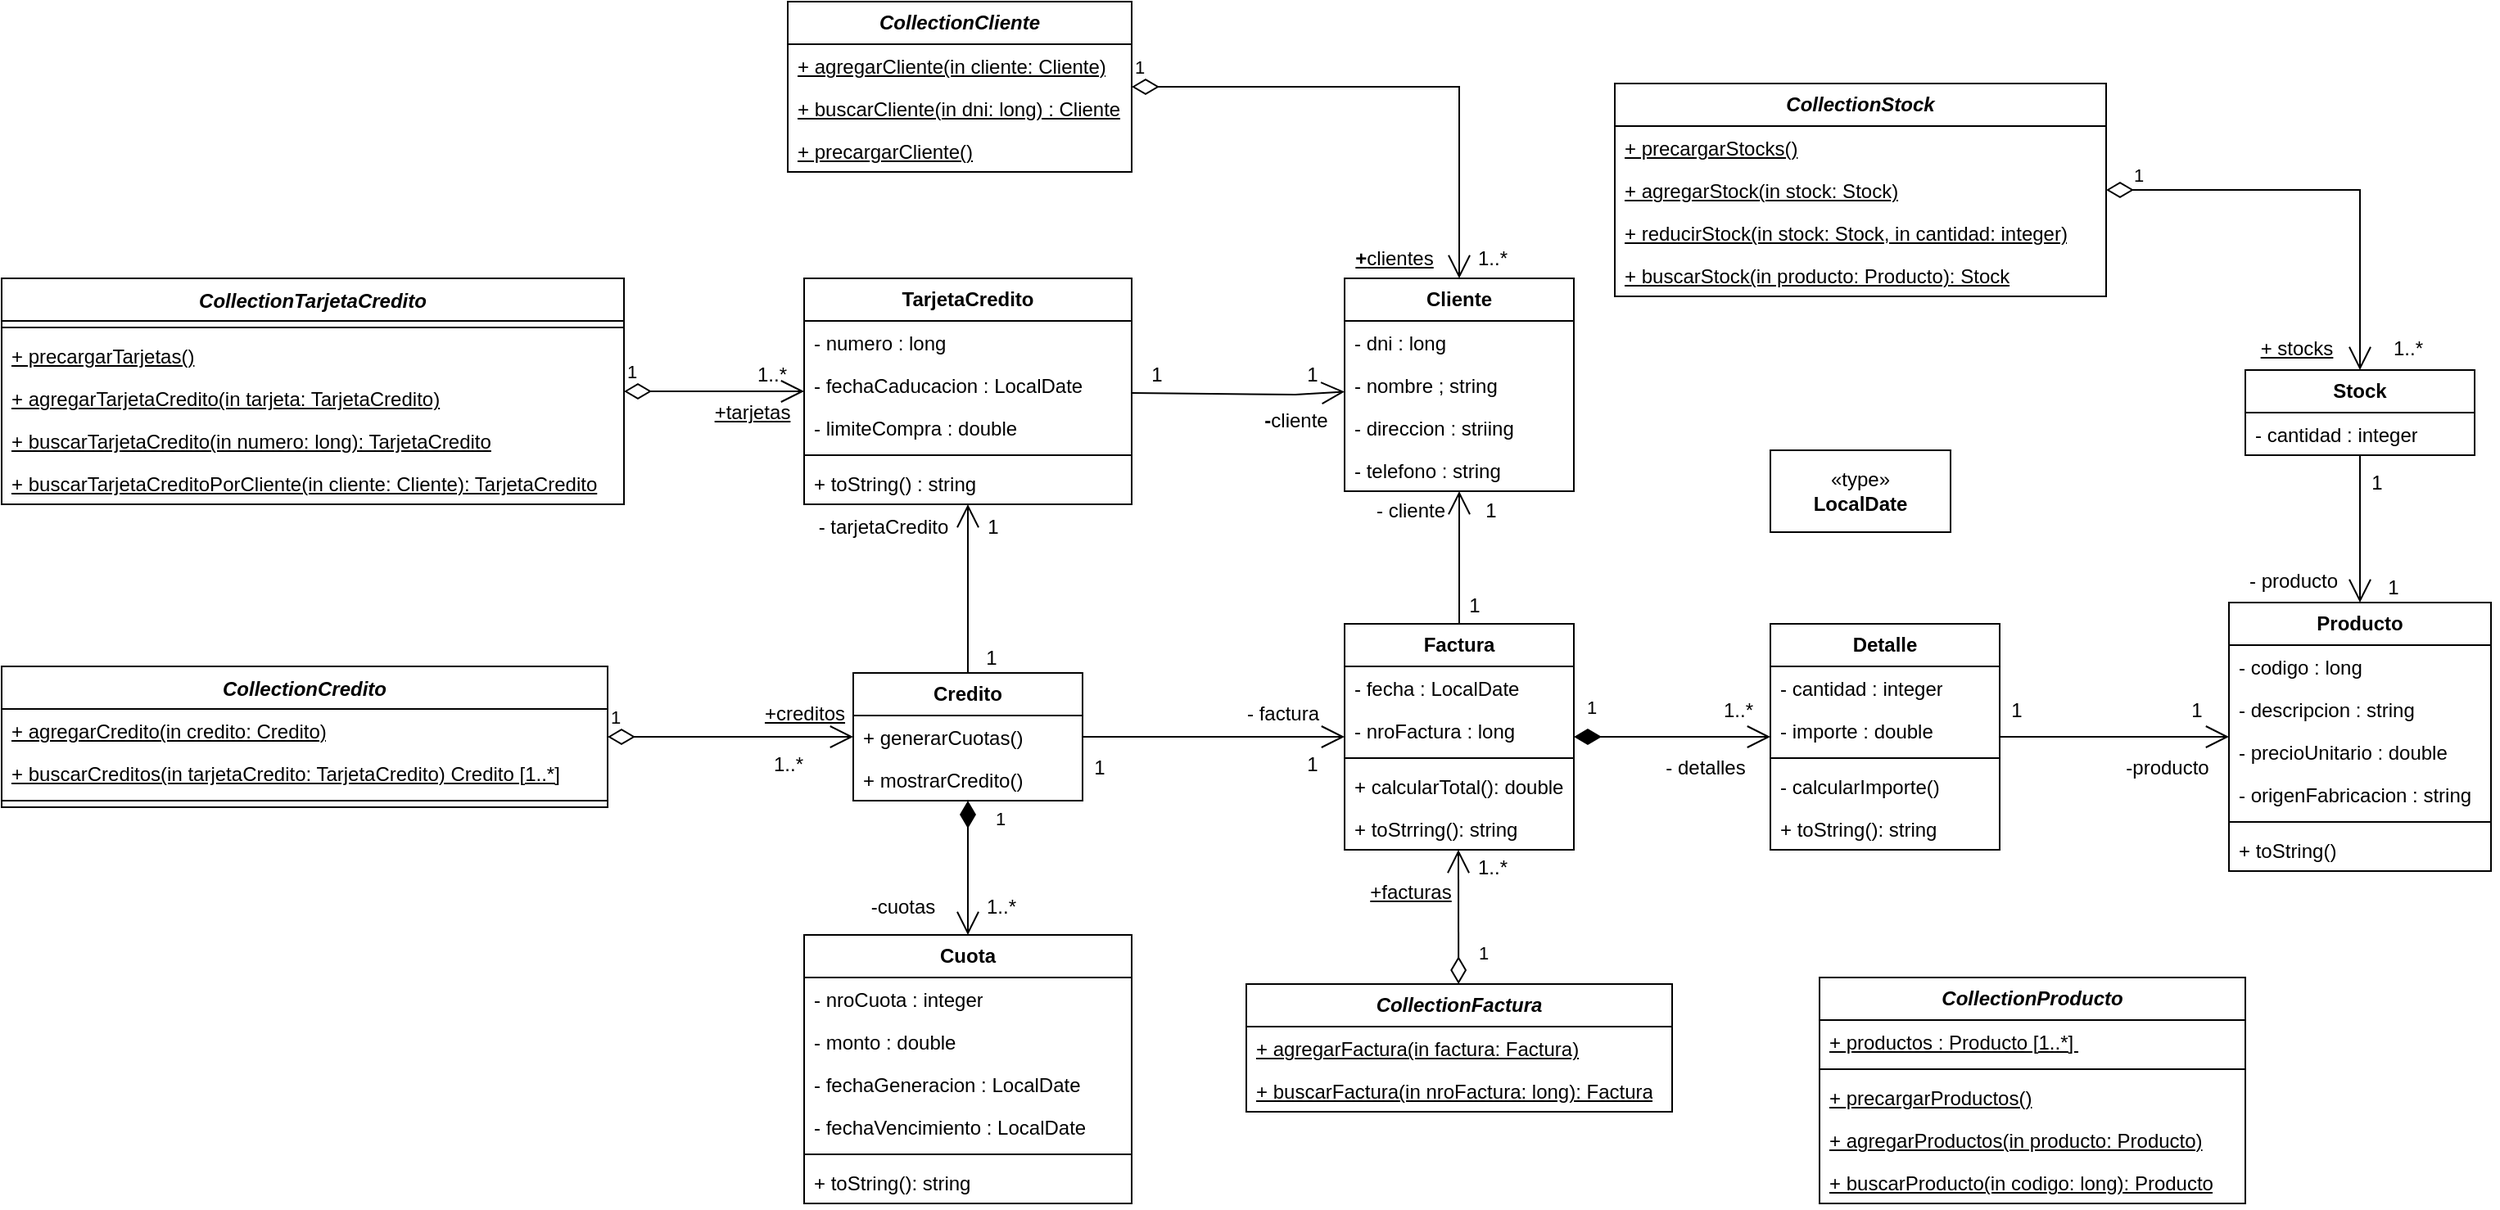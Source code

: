 <mxfile version="22.1.0" type="device">
  <diagram id="C5RBs43oDa-KdzZeNtuy" name="Page-1">
    <mxGraphModel dx="2501" dy="796" grid="1" gridSize="10" guides="1" tooltips="1" connect="1" arrows="1" fold="1" page="1" pageScale="1" pageWidth="827" pageHeight="1169" math="0" shadow="0">
      <root>
        <mxCell id="WIyWlLk6GJQsqaUBKTNV-0" />
        <mxCell id="WIyWlLk6GJQsqaUBKTNV-1" parent="WIyWlLk6GJQsqaUBKTNV-0" />
        <mxCell id="nxPMDvfdAAKp1upFM6g7-0" value="&lt;i&gt;CollectionTarjetaCredito&lt;/i&gt;" style="swimlane;fontStyle=1;align=center;verticalAlign=top;childLayout=stackLayout;horizontal=1;startSize=26;horizontalStack=0;resizeParent=1;resizeParentMax=0;resizeLast=0;collapsible=1;marginBottom=0;whiteSpace=wrap;html=1;" parent="WIyWlLk6GJQsqaUBKTNV-1" vertex="1">
          <mxGeometry x="-40" y="199" width="380" height="138" as="geometry" />
        </mxCell>
        <mxCell id="nxPMDvfdAAKp1upFM6g7-2" value="" style="line;strokeWidth=1;fillColor=none;align=left;verticalAlign=middle;spacingTop=-1;spacingLeft=3;spacingRight=3;rotatable=0;labelPosition=right;points=[];portConstraint=eastwest;strokeColor=inherit;" parent="nxPMDvfdAAKp1upFM6g7-0" vertex="1">
          <mxGeometry y="26" width="380" height="8" as="geometry" />
        </mxCell>
        <mxCell id="nxPMDvfdAAKp1upFM6g7-1" value="&lt;u&gt;+ precargarTarjetas()&lt;/u&gt;" style="text;strokeColor=none;fillColor=none;align=left;verticalAlign=top;spacingLeft=4;spacingRight=4;overflow=hidden;rotatable=0;points=[[0,0.5],[1,0.5]];portConstraint=eastwest;whiteSpace=wrap;html=1;" parent="nxPMDvfdAAKp1upFM6g7-0" vertex="1">
          <mxGeometry y="34" width="380" height="26" as="geometry" />
        </mxCell>
        <mxCell id="nxPMDvfdAAKp1upFM6g7-5" value="&lt;u&gt;+ agregarTarjetaCredito(in tarjeta: TarjetaCredito)&lt;/u&gt;" style="text;strokeColor=none;fillColor=none;align=left;verticalAlign=top;spacingLeft=4;spacingRight=4;overflow=hidden;rotatable=0;points=[[0,0.5],[1,0.5]];portConstraint=eastwest;whiteSpace=wrap;html=1;" parent="nxPMDvfdAAKp1upFM6g7-0" vertex="1">
          <mxGeometry y="60" width="380" height="26" as="geometry" />
        </mxCell>
        <mxCell id="nxPMDvfdAAKp1upFM6g7-4" value="&lt;u&gt;+ buscarTarjetaCredito(in numero: long): TarjetaCredito&lt;/u&gt;" style="text;strokeColor=none;fillColor=none;align=left;verticalAlign=top;spacingLeft=4;spacingRight=4;overflow=hidden;rotatable=0;points=[[0,0.5],[1,0.5]];portConstraint=eastwest;whiteSpace=wrap;html=1;" parent="nxPMDvfdAAKp1upFM6g7-0" vertex="1">
          <mxGeometry y="86" width="380" height="26" as="geometry" />
        </mxCell>
        <mxCell id="KxDJ_xJ_zSIMc_cnZOfw-0" value="&lt;u style=&quot;border-color: var(--border-color);&quot;&gt;+ buscarTarjetaCreditoPorCliente(in cliente: Cliente): TarjetaCredito&lt;/u&gt;" style="text;strokeColor=none;fillColor=none;align=left;verticalAlign=top;spacingLeft=4;spacingRight=4;overflow=hidden;rotatable=0;points=[[0,0.5],[1,0.5]];portConstraint=eastwest;whiteSpace=wrap;html=1;" vertex="1" parent="nxPMDvfdAAKp1upFM6g7-0">
          <mxGeometry y="112" width="380" height="26" as="geometry" />
        </mxCell>
        <mxCell id="nxPMDvfdAAKp1upFM6g7-6" value="&lt;b&gt;TarjetaCredito&lt;/b&gt;" style="swimlane;fontStyle=0;childLayout=stackLayout;horizontal=1;startSize=26;fillColor=none;horizontalStack=0;resizeParent=1;resizeParentMax=0;resizeLast=0;collapsible=1;marginBottom=0;whiteSpace=wrap;html=1;" parent="WIyWlLk6GJQsqaUBKTNV-1" vertex="1">
          <mxGeometry x="450" y="199" width="200" height="138" as="geometry" />
        </mxCell>
        <mxCell id="nxPMDvfdAAKp1upFM6g7-7" value="- numero : long" style="text;strokeColor=none;fillColor=none;align=left;verticalAlign=top;spacingLeft=4;spacingRight=4;overflow=hidden;rotatable=0;points=[[0,0.5],[1,0.5]];portConstraint=eastwest;whiteSpace=wrap;html=1;" parent="nxPMDvfdAAKp1upFM6g7-6" vertex="1">
          <mxGeometry y="26" width="200" height="26" as="geometry" />
        </mxCell>
        <mxCell id="nxPMDvfdAAKp1upFM6g7-8" value="- fechaCaducacion : LocalDate" style="text;strokeColor=none;fillColor=none;align=left;verticalAlign=top;spacingLeft=4;spacingRight=4;overflow=hidden;rotatable=0;points=[[0,0.5],[1,0.5]];portConstraint=eastwest;whiteSpace=wrap;html=1;" parent="nxPMDvfdAAKp1upFM6g7-6" vertex="1">
          <mxGeometry y="52" width="200" height="26" as="geometry" />
        </mxCell>
        <mxCell id="nxPMDvfdAAKp1upFM6g7-12" value="- limiteCompra : double" style="text;strokeColor=none;fillColor=none;align=left;verticalAlign=top;spacingLeft=4;spacingRight=4;overflow=hidden;rotatable=0;points=[[0,0.5],[1,0.5]];portConstraint=eastwest;whiteSpace=wrap;html=1;" parent="nxPMDvfdAAKp1upFM6g7-6" vertex="1">
          <mxGeometry y="78" width="200" height="26" as="geometry" />
        </mxCell>
        <mxCell id="nxPMDvfdAAKp1upFM6g7-13" value="" style="line;strokeWidth=1;fillColor=none;align=left;verticalAlign=middle;spacingTop=-1;spacingLeft=3;spacingRight=3;rotatable=0;labelPosition=right;points=[];portConstraint=eastwest;strokeColor=inherit;" parent="nxPMDvfdAAKp1upFM6g7-6" vertex="1">
          <mxGeometry y="104" width="200" height="8" as="geometry" />
        </mxCell>
        <mxCell id="nxPMDvfdAAKp1upFM6g7-9" value="+ toString() : string" style="text;strokeColor=none;fillColor=none;align=left;verticalAlign=top;spacingLeft=4;spacingRight=4;overflow=hidden;rotatable=0;points=[[0,0.5],[1,0.5]];portConstraint=eastwest;whiteSpace=wrap;html=1;" parent="nxPMDvfdAAKp1upFM6g7-6" vertex="1">
          <mxGeometry y="112" width="200" height="26" as="geometry" />
        </mxCell>
        <mxCell id="nxPMDvfdAAKp1upFM6g7-10" value="" style="text;strokeColor=none;fillColor=none;align=left;verticalAlign=middle;spacingTop=-1;spacingLeft=4;spacingRight=4;rotatable=0;labelPosition=right;points=[];portConstraint=eastwest;" parent="WIyWlLk6GJQsqaUBKTNV-1" vertex="1">
          <mxGeometry x="510" y="160" width="20" height="14" as="geometry" />
        </mxCell>
        <mxCell id="nxPMDvfdAAKp1upFM6g7-14" value="&lt;i&gt;&lt;b&gt;CollectionCliente&lt;/b&gt;&lt;/i&gt;" style="swimlane;fontStyle=0;childLayout=stackLayout;horizontal=1;startSize=26;fillColor=none;horizontalStack=0;resizeParent=1;resizeParentMax=0;resizeLast=0;collapsible=1;marginBottom=0;whiteSpace=wrap;html=1;" parent="WIyWlLk6GJQsqaUBKTNV-1" vertex="1">
          <mxGeometry x="440" y="30" width="210" height="104" as="geometry" />
        </mxCell>
        <mxCell id="nxPMDvfdAAKp1upFM6g7-15" value="&lt;u&gt;+ agregarCliente(in cliente: Cliente)&lt;/u&gt;" style="text;strokeColor=none;fillColor=none;align=left;verticalAlign=top;spacingLeft=4;spacingRight=4;overflow=hidden;rotatable=0;points=[[0,0.5],[1,0.5]];portConstraint=eastwest;whiteSpace=wrap;html=1;" parent="nxPMDvfdAAKp1upFM6g7-14" vertex="1">
          <mxGeometry y="26" width="210" height="26" as="geometry" />
        </mxCell>
        <mxCell id="nxPMDvfdAAKp1upFM6g7-16" value="&lt;u&gt;+ buscarCliente(in dni: long) : Cliente&lt;/u&gt;" style="text;strokeColor=none;fillColor=none;align=left;verticalAlign=top;spacingLeft=4;spacingRight=4;overflow=hidden;rotatable=0;points=[[0,0.5],[1,0.5]];portConstraint=eastwest;whiteSpace=wrap;html=1;" parent="nxPMDvfdAAKp1upFM6g7-14" vertex="1">
          <mxGeometry y="52" width="210" height="26" as="geometry" />
        </mxCell>
        <mxCell id="nxPMDvfdAAKp1upFM6g7-17" value="&lt;u&gt;+ precargarCliente()&lt;/u&gt;" style="text;strokeColor=none;fillColor=none;align=left;verticalAlign=top;spacingLeft=4;spacingRight=4;overflow=hidden;rotatable=0;points=[[0,0.5],[1,0.5]];portConstraint=eastwest;whiteSpace=wrap;html=1;" parent="nxPMDvfdAAKp1upFM6g7-14" vertex="1">
          <mxGeometry y="78" width="210" height="26" as="geometry" />
        </mxCell>
        <mxCell id="nxPMDvfdAAKp1upFM6g7-18" value="&lt;b&gt;Cliente&lt;/b&gt;" style="swimlane;fontStyle=0;childLayout=stackLayout;horizontal=1;startSize=26;fillColor=none;horizontalStack=0;resizeParent=1;resizeParentMax=0;resizeLast=0;collapsible=1;marginBottom=0;whiteSpace=wrap;html=1;" parent="WIyWlLk6GJQsqaUBKTNV-1" vertex="1">
          <mxGeometry x="780" y="199" width="140" height="130" as="geometry" />
        </mxCell>
        <mxCell id="nxPMDvfdAAKp1upFM6g7-19" value="- dni : long" style="text;strokeColor=none;fillColor=none;align=left;verticalAlign=top;spacingLeft=4;spacingRight=4;overflow=hidden;rotatable=0;points=[[0,0.5],[1,0.5]];portConstraint=eastwest;whiteSpace=wrap;html=1;" parent="nxPMDvfdAAKp1upFM6g7-18" vertex="1">
          <mxGeometry y="26" width="140" height="26" as="geometry" />
        </mxCell>
        <mxCell id="nxPMDvfdAAKp1upFM6g7-20" value="- nombre ; string" style="text;strokeColor=none;fillColor=none;align=left;verticalAlign=top;spacingLeft=4;spacingRight=4;overflow=hidden;rotatable=0;points=[[0,0.5],[1,0.5]];portConstraint=eastwest;whiteSpace=wrap;html=1;" parent="nxPMDvfdAAKp1upFM6g7-18" vertex="1">
          <mxGeometry y="52" width="140" height="26" as="geometry" />
        </mxCell>
        <mxCell id="nxPMDvfdAAKp1upFM6g7-21" value="- direccion : striing" style="text;strokeColor=none;fillColor=none;align=left;verticalAlign=top;spacingLeft=4;spacingRight=4;overflow=hidden;rotatable=0;points=[[0,0.5],[1,0.5]];portConstraint=eastwest;whiteSpace=wrap;html=1;" parent="nxPMDvfdAAKp1upFM6g7-18" vertex="1">
          <mxGeometry y="78" width="140" height="26" as="geometry" />
        </mxCell>
        <mxCell id="nxPMDvfdAAKp1upFM6g7-22" value="- telefono : string" style="text;strokeColor=none;fillColor=none;align=left;verticalAlign=top;spacingLeft=4;spacingRight=4;overflow=hidden;rotatable=0;points=[[0,0.5],[1,0.5]];portConstraint=eastwest;whiteSpace=wrap;html=1;" parent="nxPMDvfdAAKp1upFM6g7-18" vertex="1">
          <mxGeometry y="104" width="140" height="26" as="geometry" />
        </mxCell>
        <mxCell id="nxPMDvfdAAKp1upFM6g7-23" value="&lt;b&gt;Factura&lt;/b&gt;" style="swimlane;fontStyle=0;childLayout=stackLayout;horizontal=1;startSize=26;fillColor=none;horizontalStack=0;resizeParent=1;resizeParentMax=0;resizeLast=0;collapsible=1;marginBottom=0;whiteSpace=wrap;html=1;" parent="WIyWlLk6GJQsqaUBKTNV-1" vertex="1">
          <mxGeometry x="780" y="410" width="140" height="138" as="geometry" />
        </mxCell>
        <mxCell id="nxPMDvfdAAKp1upFM6g7-24" value="- fecha : LocalDate" style="text;strokeColor=none;fillColor=none;align=left;verticalAlign=top;spacingLeft=4;spacingRight=4;overflow=hidden;rotatable=0;points=[[0,0.5],[1,0.5]];portConstraint=eastwest;whiteSpace=wrap;html=1;" parent="nxPMDvfdAAKp1upFM6g7-23" vertex="1">
          <mxGeometry y="26" width="140" height="26" as="geometry" />
        </mxCell>
        <mxCell id="nxPMDvfdAAKp1upFM6g7-25" value="- nroFactura : long" style="text;strokeColor=none;fillColor=none;align=left;verticalAlign=top;spacingLeft=4;spacingRight=4;overflow=hidden;rotatable=0;points=[[0,0.5],[1,0.5]];portConstraint=eastwest;whiteSpace=wrap;html=1;" parent="nxPMDvfdAAKp1upFM6g7-23" vertex="1">
          <mxGeometry y="52" width="140" height="26" as="geometry" />
        </mxCell>
        <mxCell id="nxPMDvfdAAKp1upFM6g7-28" value="" style="line;strokeWidth=1;fillColor=none;align=left;verticalAlign=middle;spacingTop=-1;spacingLeft=3;spacingRight=3;rotatable=0;labelPosition=right;points=[];portConstraint=eastwest;strokeColor=inherit;" parent="nxPMDvfdAAKp1upFM6g7-23" vertex="1">
          <mxGeometry y="78" width="140" height="8" as="geometry" />
        </mxCell>
        <mxCell id="nxPMDvfdAAKp1upFM6g7-27" value="+ calcularTotal(): double" style="text;strokeColor=none;fillColor=none;align=left;verticalAlign=top;spacingLeft=4;spacingRight=4;overflow=hidden;rotatable=0;points=[[0,0.5],[1,0.5]];portConstraint=eastwest;whiteSpace=wrap;html=1;" parent="nxPMDvfdAAKp1upFM6g7-23" vertex="1">
          <mxGeometry y="86" width="140" height="26" as="geometry" />
        </mxCell>
        <mxCell id="nxPMDvfdAAKp1upFM6g7-26" value="+ toStrring(): string" style="text;strokeColor=none;fillColor=none;align=left;verticalAlign=top;spacingLeft=4;spacingRight=4;overflow=hidden;rotatable=0;points=[[0,0.5],[1,0.5]];portConstraint=eastwest;whiteSpace=wrap;html=1;" parent="nxPMDvfdAAKp1upFM6g7-23" vertex="1">
          <mxGeometry y="112" width="140" height="26" as="geometry" />
        </mxCell>
        <mxCell id="nxPMDvfdAAKp1upFM6g7-29" value="1" style="endArrow=open;html=1;endSize=12;startArrow=diamondThin;startSize=14;startFill=0;edgeStyle=orthogonalEdgeStyle;align=left;verticalAlign=bottom;rounded=0;" parent="WIyWlLk6GJQsqaUBKTNV-1" source="nxPMDvfdAAKp1upFM6g7-0" target="nxPMDvfdAAKp1upFM6g7-6" edge="1">
          <mxGeometry x="-1" y="3" relative="1" as="geometry">
            <mxPoint x="200" y="350" as="sourcePoint" />
            <mxPoint x="440" y="230" as="targetPoint" />
          </mxGeometry>
        </mxCell>
        <mxCell id="nxPMDvfdAAKp1upFM6g7-30" value="" style="endArrow=open;endFill=1;endSize=12;html=1;rounded=0;" parent="WIyWlLk6GJQsqaUBKTNV-1" source="nxPMDvfdAAKp1upFM6g7-6" edge="1" target="nxPMDvfdAAKp1upFM6g7-18">
          <mxGeometry width="160" relative="1" as="geometry">
            <mxPoint x="720" y="310" as="sourcePoint" />
            <mxPoint x="780" y="230" as="targetPoint" />
            <Array as="points">
              <mxPoint x="750" y="270" />
            </Array>
          </mxGeometry>
        </mxCell>
        <mxCell id="nxPMDvfdAAKp1upFM6g7-31" value="" style="endArrow=open;endFill=1;endSize=12;html=1;rounded=0;" parent="WIyWlLk6GJQsqaUBKTNV-1" source="nxPMDvfdAAKp1upFM6g7-23" target="nxPMDvfdAAKp1upFM6g7-18" edge="1">
          <mxGeometry width="160" relative="1" as="geometry">
            <mxPoint x="770" y="380" as="sourcePoint" />
            <mxPoint x="970" y="350" as="targetPoint" />
          </mxGeometry>
        </mxCell>
        <mxCell id="nxPMDvfdAAKp1upFM6g7-32" value="&lt;b&gt;&lt;i&gt;CollectionFactura&lt;/i&gt;&lt;/b&gt;" style="swimlane;fontStyle=0;childLayout=stackLayout;horizontal=1;startSize=26;fillColor=none;horizontalStack=0;resizeParent=1;resizeParentMax=0;resizeLast=0;collapsible=1;marginBottom=0;whiteSpace=wrap;html=1;" parent="WIyWlLk6GJQsqaUBKTNV-1" vertex="1">
          <mxGeometry x="720" y="630" width="260" height="78" as="geometry" />
        </mxCell>
        <mxCell id="nxPMDvfdAAKp1upFM6g7-33" value="&lt;u&gt;+ agregarFactura(in factura: Factura)&lt;/u&gt;" style="text;strokeColor=none;fillColor=none;align=left;verticalAlign=top;spacingLeft=4;spacingRight=4;overflow=hidden;rotatable=0;points=[[0,0.5],[1,0.5]];portConstraint=eastwest;whiteSpace=wrap;html=1;" parent="nxPMDvfdAAKp1upFM6g7-32" vertex="1">
          <mxGeometry y="26" width="260" height="26" as="geometry" />
        </mxCell>
        <mxCell id="nxPMDvfdAAKp1upFM6g7-34" value="&lt;u&gt;+ buscarFactura(in nroFactura: long): Factura&lt;/u&gt;" style="text;strokeColor=none;fillColor=none;align=left;verticalAlign=top;spacingLeft=4;spacingRight=4;overflow=hidden;rotatable=0;points=[[0,0.5],[1,0.5]];portConstraint=eastwest;whiteSpace=wrap;html=1;" parent="nxPMDvfdAAKp1upFM6g7-32" vertex="1">
          <mxGeometry y="52" width="260" height="26" as="geometry" />
        </mxCell>
        <mxCell id="nxPMDvfdAAKp1upFM6g7-36" value="1" style="endArrow=open;html=1;endSize=12;startArrow=diamondThin;startSize=14;startFill=0;edgeStyle=elbowEdgeStyle;align=left;verticalAlign=bottom;rounded=0;" parent="WIyWlLk6GJQsqaUBKTNV-1" edge="1">
          <mxGeometry x="-0.754" y="-10" relative="1" as="geometry">
            <mxPoint x="849.58" y="630" as="sourcePoint" />
            <mxPoint x="849.58" y="548" as="targetPoint" />
            <mxPoint as="offset" />
          </mxGeometry>
        </mxCell>
        <mxCell id="nxPMDvfdAAKp1upFM6g7-37" value="&lt;b&gt;Detalle&lt;/b&gt;" style="swimlane;fontStyle=0;childLayout=stackLayout;horizontal=1;startSize=26;fillColor=none;horizontalStack=0;resizeParent=1;resizeParentMax=0;resizeLast=0;collapsible=1;marginBottom=0;whiteSpace=wrap;html=1;" parent="WIyWlLk6GJQsqaUBKTNV-1" vertex="1">
          <mxGeometry x="1040" y="410" width="140" height="138" as="geometry" />
        </mxCell>
        <mxCell id="nxPMDvfdAAKp1upFM6g7-38" value="- cantidad : integer" style="text;strokeColor=none;fillColor=none;align=left;verticalAlign=top;spacingLeft=4;spacingRight=4;overflow=hidden;rotatable=0;points=[[0,0.5],[1,0.5]];portConstraint=eastwest;whiteSpace=wrap;html=1;" parent="nxPMDvfdAAKp1upFM6g7-37" vertex="1">
          <mxGeometry y="26" width="140" height="26" as="geometry" />
        </mxCell>
        <mxCell id="nxPMDvfdAAKp1upFM6g7-39" value="- importe : double" style="text;strokeColor=none;fillColor=none;align=left;verticalAlign=top;spacingLeft=4;spacingRight=4;overflow=hidden;rotatable=0;points=[[0,0.5],[1,0.5]];portConstraint=eastwest;whiteSpace=wrap;html=1;" parent="nxPMDvfdAAKp1upFM6g7-37" vertex="1">
          <mxGeometry y="52" width="140" height="26" as="geometry" />
        </mxCell>
        <mxCell id="nxPMDvfdAAKp1upFM6g7-42" value="" style="line;strokeWidth=1;fillColor=none;align=left;verticalAlign=middle;spacingTop=-1;spacingLeft=3;spacingRight=3;rotatable=0;labelPosition=right;points=[];portConstraint=eastwest;strokeColor=inherit;" parent="nxPMDvfdAAKp1upFM6g7-37" vertex="1">
          <mxGeometry y="78" width="140" height="8" as="geometry" />
        </mxCell>
        <mxCell id="nxPMDvfdAAKp1upFM6g7-41" value="- calcularImporte()" style="text;strokeColor=none;fillColor=none;align=left;verticalAlign=top;spacingLeft=4;spacingRight=4;overflow=hidden;rotatable=0;points=[[0,0.5],[1,0.5]];portConstraint=eastwest;whiteSpace=wrap;html=1;" parent="nxPMDvfdAAKp1upFM6g7-37" vertex="1">
          <mxGeometry y="86" width="140" height="26" as="geometry" />
        </mxCell>
        <mxCell id="nxPMDvfdAAKp1upFM6g7-40" value="+ toString(): string" style="text;strokeColor=none;fillColor=none;align=left;verticalAlign=top;spacingLeft=4;spacingRight=4;overflow=hidden;rotatable=0;points=[[0,0.5],[1,0.5]];portConstraint=eastwest;whiteSpace=wrap;html=1;" parent="nxPMDvfdAAKp1upFM6g7-37" vertex="1">
          <mxGeometry y="112" width="140" height="26" as="geometry" />
        </mxCell>
        <mxCell id="nxPMDvfdAAKp1upFM6g7-43" value="1" style="endArrow=open;html=1;endSize=12;startArrow=diamondThin;startSize=14;startFill=1;edgeStyle=orthogonalEdgeStyle;align=left;verticalAlign=bottom;rounded=0;" parent="WIyWlLk6GJQsqaUBKTNV-1" source="nxPMDvfdAAKp1upFM6g7-23" target="nxPMDvfdAAKp1upFM6g7-37" edge="1">
          <mxGeometry x="-0.909" y="9" relative="1" as="geometry">
            <mxPoint x="1020" y="680" as="sourcePoint" />
            <mxPoint x="1180" y="680" as="targetPoint" />
            <mxPoint as="offset" />
          </mxGeometry>
        </mxCell>
        <mxCell id="nxPMDvfdAAKp1upFM6g7-44" value="&lt;b&gt;Producto&lt;/b&gt;" style="swimlane;fontStyle=0;childLayout=stackLayout;horizontal=1;startSize=26;fillColor=none;horizontalStack=0;resizeParent=1;resizeParentMax=0;resizeLast=0;collapsible=1;marginBottom=0;whiteSpace=wrap;html=1;" parent="WIyWlLk6GJQsqaUBKTNV-1" vertex="1">
          <mxGeometry x="1320" y="397" width="160" height="164" as="geometry" />
        </mxCell>
        <mxCell id="nxPMDvfdAAKp1upFM6g7-45" value="- codigo : long" style="text;strokeColor=none;fillColor=none;align=left;verticalAlign=top;spacingLeft=4;spacingRight=4;overflow=hidden;rotatable=0;points=[[0,0.5],[1,0.5]];portConstraint=eastwest;whiteSpace=wrap;html=1;" parent="nxPMDvfdAAKp1upFM6g7-44" vertex="1">
          <mxGeometry y="26" width="160" height="26" as="geometry" />
        </mxCell>
        <mxCell id="nxPMDvfdAAKp1upFM6g7-46" value="- descripcion : string" style="text;strokeColor=none;fillColor=none;align=left;verticalAlign=top;spacingLeft=4;spacingRight=4;overflow=hidden;rotatable=0;points=[[0,0.5],[1,0.5]];portConstraint=eastwest;whiteSpace=wrap;html=1;" parent="nxPMDvfdAAKp1upFM6g7-44" vertex="1">
          <mxGeometry y="52" width="160" height="26" as="geometry" />
        </mxCell>
        <mxCell id="nxPMDvfdAAKp1upFM6g7-47" value="- precioUnitario : double" style="text;strokeColor=none;fillColor=none;align=left;verticalAlign=top;spacingLeft=4;spacingRight=4;overflow=hidden;rotatable=0;points=[[0,0.5],[1,0.5]];portConstraint=eastwest;whiteSpace=wrap;html=1;" parent="nxPMDvfdAAKp1upFM6g7-44" vertex="1">
          <mxGeometry y="78" width="160" height="26" as="geometry" />
        </mxCell>
        <mxCell id="nxPMDvfdAAKp1upFM6g7-49" value="- origenFabricacion : string" style="text;strokeColor=none;fillColor=none;align=left;verticalAlign=top;spacingLeft=4;spacingRight=4;overflow=hidden;rotatable=0;points=[[0,0.5],[1,0.5]];portConstraint=eastwest;whiteSpace=wrap;html=1;" parent="nxPMDvfdAAKp1upFM6g7-44" vertex="1">
          <mxGeometry y="104" width="160" height="26" as="geometry" />
        </mxCell>
        <mxCell id="nxPMDvfdAAKp1upFM6g7-51" value="" style="line;strokeWidth=1;fillColor=none;align=left;verticalAlign=middle;spacingTop=-1;spacingLeft=3;spacingRight=3;rotatable=0;labelPosition=right;points=[];portConstraint=eastwest;strokeColor=inherit;" parent="nxPMDvfdAAKp1upFM6g7-44" vertex="1">
          <mxGeometry y="130" width="160" height="8" as="geometry" />
        </mxCell>
        <mxCell id="nxPMDvfdAAKp1upFM6g7-50" value="+ toString()" style="text;strokeColor=none;fillColor=none;align=left;verticalAlign=top;spacingLeft=4;spacingRight=4;overflow=hidden;rotatable=0;points=[[0,0.5],[1,0.5]];portConstraint=eastwest;whiteSpace=wrap;html=1;" parent="nxPMDvfdAAKp1upFM6g7-44" vertex="1">
          <mxGeometry y="138" width="160" height="26" as="geometry" />
        </mxCell>
        <mxCell id="nxPMDvfdAAKp1upFM6g7-52" value="" style="endArrow=open;endFill=1;endSize=12;html=1;rounded=0;" parent="WIyWlLk6GJQsqaUBKTNV-1" source="nxPMDvfdAAKp1upFM6g7-37" target="nxPMDvfdAAKp1upFM6g7-44" edge="1">
          <mxGeometry width="160" relative="1" as="geometry">
            <mxPoint x="1310" y="680" as="sourcePoint" />
            <mxPoint x="1470" y="680" as="targetPoint" />
          </mxGeometry>
        </mxCell>
        <mxCell id="nxPMDvfdAAKp1upFM6g7-53" value="&lt;b&gt;Stock&lt;/b&gt;" style="swimlane;fontStyle=0;childLayout=stackLayout;horizontal=1;startSize=26;fillColor=none;horizontalStack=0;resizeParent=1;resizeParentMax=0;resizeLast=0;collapsible=1;marginBottom=0;whiteSpace=wrap;html=1;" parent="WIyWlLk6GJQsqaUBKTNV-1" vertex="1">
          <mxGeometry x="1330" y="255" width="140" height="52" as="geometry" />
        </mxCell>
        <mxCell id="nxPMDvfdAAKp1upFM6g7-54" value="- cantidad : integer" style="text;strokeColor=none;fillColor=none;align=left;verticalAlign=top;spacingLeft=4;spacingRight=4;overflow=hidden;rotatable=0;points=[[0,0.5],[1,0.5]];portConstraint=eastwest;whiteSpace=wrap;html=1;" parent="nxPMDvfdAAKp1upFM6g7-53" vertex="1">
          <mxGeometry y="26" width="140" height="26" as="geometry" />
        </mxCell>
        <mxCell id="nxPMDvfdAAKp1upFM6g7-57" value="" style="endArrow=open;endFill=1;endSize=12;html=1;rounded=0;" parent="WIyWlLk6GJQsqaUBKTNV-1" source="nxPMDvfdAAKp1upFM6g7-53" edge="1">
          <mxGeometry width="160" relative="1" as="geometry">
            <mxPoint x="1310" y="260" as="sourcePoint" />
            <mxPoint x="1470" y="260" as="targetPoint" />
          </mxGeometry>
        </mxCell>
        <mxCell id="nxPMDvfdAAKp1upFM6g7-59" value="" style="endArrow=open;endFill=1;endSize=12;html=1;rounded=0;" parent="WIyWlLk6GJQsqaUBKTNV-1" source="nxPMDvfdAAKp1upFM6g7-53" target="nxPMDvfdAAKp1upFM6g7-44" edge="1">
          <mxGeometry width="160" relative="1" as="geometry">
            <mxPoint x="1310" y="260" as="sourcePoint" />
            <mxPoint x="1470" y="260" as="targetPoint" />
            <Array as="points" />
          </mxGeometry>
        </mxCell>
        <mxCell id="nxPMDvfdAAKp1upFM6g7-60" value="&lt;i&gt;&lt;b&gt;CollectionStock&lt;/b&gt;&lt;/i&gt;" style="swimlane;fontStyle=0;childLayout=stackLayout;horizontal=1;startSize=26;fillColor=none;horizontalStack=0;resizeParent=1;resizeParentMax=0;resizeLast=0;collapsible=1;marginBottom=0;whiteSpace=wrap;html=1;" parent="WIyWlLk6GJQsqaUBKTNV-1" vertex="1">
          <mxGeometry x="945" y="80" width="300" height="130" as="geometry" />
        </mxCell>
        <mxCell id="nxPMDvfdAAKp1upFM6g7-61" value="&lt;u&gt;+ precargarStocks()&lt;/u&gt;" style="text;strokeColor=none;fillColor=none;align=left;verticalAlign=top;spacingLeft=4;spacingRight=4;overflow=hidden;rotatable=0;points=[[0,0.5],[1,0.5]];portConstraint=eastwest;whiteSpace=wrap;html=1;" parent="nxPMDvfdAAKp1upFM6g7-60" vertex="1">
          <mxGeometry y="26" width="300" height="26" as="geometry" />
        </mxCell>
        <mxCell id="nxPMDvfdAAKp1upFM6g7-62" value="&lt;u&gt;+ agregarStock(in stock: Stock)&lt;/u&gt;" style="text;strokeColor=none;fillColor=none;align=left;verticalAlign=top;spacingLeft=4;spacingRight=4;overflow=hidden;rotatable=0;points=[[0,0.5],[1,0.5]];portConstraint=eastwest;whiteSpace=wrap;html=1;" parent="nxPMDvfdAAKp1upFM6g7-60" vertex="1">
          <mxGeometry y="52" width="300" height="26" as="geometry" />
        </mxCell>
        <mxCell id="nxPMDvfdAAKp1upFM6g7-63" value="&lt;u&gt;+ reducirStock(in stock: Stock, in cantidad: integer)&lt;/u&gt;" style="text;strokeColor=none;fillColor=none;align=left;verticalAlign=top;spacingLeft=4;spacingRight=4;overflow=hidden;rotatable=0;points=[[0,0.5],[1,0.5]];portConstraint=eastwest;whiteSpace=wrap;html=1;" parent="nxPMDvfdAAKp1upFM6g7-60" vertex="1">
          <mxGeometry y="78" width="300" height="26" as="geometry" />
        </mxCell>
        <mxCell id="nxPMDvfdAAKp1upFM6g7-64" value="&lt;u&gt;+ buscarStock(in producto: Producto): Stock&lt;/u&gt;" style="text;strokeColor=none;fillColor=none;align=left;verticalAlign=top;spacingLeft=4;spacingRight=4;overflow=hidden;rotatable=0;points=[[0,0.5],[1,0.5]];portConstraint=eastwest;whiteSpace=wrap;html=1;" parent="nxPMDvfdAAKp1upFM6g7-60" vertex="1">
          <mxGeometry y="104" width="300" height="26" as="geometry" />
        </mxCell>
        <mxCell id="nxPMDvfdAAKp1upFM6g7-65" value="1" style="endArrow=open;html=1;endSize=12;startArrow=diamondThin;startSize=14;startFill=0;edgeStyle=orthogonalEdgeStyle;align=left;verticalAlign=bottom;rounded=0;" parent="WIyWlLk6GJQsqaUBKTNV-1" source="nxPMDvfdAAKp1upFM6g7-60" target="nxPMDvfdAAKp1upFM6g7-53" edge="1">
          <mxGeometry x="-0.887" relative="1" as="geometry">
            <mxPoint x="1310" y="180" as="sourcePoint" />
            <mxPoint x="1470" y="180" as="targetPoint" />
            <mxPoint as="offset" />
          </mxGeometry>
        </mxCell>
        <mxCell id="nxPMDvfdAAKp1upFM6g7-66" value="«type»&lt;br&gt;&lt;b&gt;LocalDate&lt;/b&gt;" style="html=1;whiteSpace=wrap;" parent="WIyWlLk6GJQsqaUBKTNV-1" vertex="1">
          <mxGeometry x="1040" y="304" width="110" height="50" as="geometry" />
        </mxCell>
        <mxCell id="nxPMDvfdAAKp1upFM6g7-67" value="&lt;b&gt;&lt;i&gt;CollectionProducto&lt;/i&gt;&lt;/b&gt;" style="swimlane;fontStyle=0;childLayout=stackLayout;horizontal=1;startSize=26;fillColor=none;horizontalStack=0;resizeParent=1;resizeParentMax=0;resizeLast=0;collapsible=1;marginBottom=0;whiteSpace=wrap;html=1;" parent="WIyWlLk6GJQsqaUBKTNV-1" vertex="1">
          <mxGeometry x="1070" y="626" width="260" height="138" as="geometry" />
        </mxCell>
        <mxCell id="nxPMDvfdAAKp1upFM6g7-68" value="&lt;u&gt;+ productos : Producto [1..*]&amp;nbsp;&lt;/u&gt;" style="text;strokeColor=none;fillColor=none;align=left;verticalAlign=top;spacingLeft=4;spacingRight=4;overflow=hidden;rotatable=0;points=[[0,0.5],[1,0.5]];portConstraint=eastwest;whiteSpace=wrap;html=1;" parent="nxPMDvfdAAKp1upFM6g7-67" vertex="1">
          <mxGeometry y="26" width="260" height="26" as="geometry" />
        </mxCell>
        <mxCell id="nxPMDvfdAAKp1upFM6g7-72" value="" style="line;strokeWidth=1;fillColor=none;align=left;verticalAlign=middle;spacingTop=-1;spacingLeft=3;spacingRight=3;rotatable=0;labelPosition=right;points=[];portConstraint=eastwest;strokeColor=inherit;" parent="nxPMDvfdAAKp1upFM6g7-67" vertex="1">
          <mxGeometry y="52" width="260" height="8" as="geometry" />
        </mxCell>
        <mxCell id="nxPMDvfdAAKp1upFM6g7-69" value="&lt;u&gt;+ precargarProductos()&lt;/u&gt;" style="text;strokeColor=none;fillColor=none;align=left;verticalAlign=top;spacingLeft=4;spacingRight=4;overflow=hidden;rotatable=0;points=[[0,0.5],[1,0.5]];portConstraint=eastwest;whiteSpace=wrap;html=1;" parent="nxPMDvfdAAKp1upFM6g7-67" vertex="1">
          <mxGeometry y="60" width="260" height="26" as="geometry" />
        </mxCell>
        <mxCell id="nxPMDvfdAAKp1upFM6g7-71" value="&lt;u&gt;+ agregarProductos(in producto: Producto)&lt;/u&gt;" style="text;strokeColor=none;fillColor=none;align=left;verticalAlign=top;spacingLeft=4;spacingRight=4;overflow=hidden;rotatable=0;points=[[0,0.5],[1,0.5]];portConstraint=eastwest;whiteSpace=wrap;html=1;" parent="nxPMDvfdAAKp1upFM6g7-67" vertex="1">
          <mxGeometry y="86" width="260" height="26" as="geometry" />
        </mxCell>
        <mxCell id="nxPMDvfdAAKp1upFM6g7-70" value="&lt;u&gt;+ buscarProducto(in codigo: long): Producto&lt;/u&gt;" style="text;strokeColor=none;fillColor=none;align=left;verticalAlign=top;spacingLeft=4;spacingRight=4;overflow=hidden;rotatable=0;points=[[0,0.5],[1,0.5]];portConstraint=eastwest;whiteSpace=wrap;html=1;" parent="nxPMDvfdAAKp1upFM6g7-67" vertex="1">
          <mxGeometry y="112" width="260" height="26" as="geometry" />
        </mxCell>
        <mxCell id="nxPMDvfdAAKp1upFM6g7-74" value="1" style="endArrow=open;html=1;endSize=12;startArrow=diamondThin;startSize=14;startFill=0;edgeStyle=orthogonalEdgeStyle;align=left;verticalAlign=bottom;rounded=0;" parent="WIyWlLk6GJQsqaUBKTNV-1" source="nxPMDvfdAAKp1upFM6g7-14" target="nxPMDvfdAAKp1upFM6g7-18" edge="1">
          <mxGeometry x="-1" y="3" relative="1" as="geometry">
            <mxPoint x="660" y="480" as="sourcePoint" />
            <mxPoint x="820" y="480" as="targetPoint" />
          </mxGeometry>
        </mxCell>
        <mxCell id="nxPMDvfdAAKp1upFM6g7-75" value="&lt;b&gt;Credito&lt;/b&gt;" style="swimlane;fontStyle=0;childLayout=stackLayout;horizontal=1;startSize=26;fillColor=none;horizontalStack=0;resizeParent=1;resizeParentMax=0;resizeLast=0;collapsible=1;marginBottom=0;whiteSpace=wrap;html=1;" parent="WIyWlLk6GJQsqaUBKTNV-1" vertex="1">
          <mxGeometry x="480" y="440" width="140" height="78" as="geometry" />
        </mxCell>
        <mxCell id="nxPMDvfdAAKp1upFM6g7-76" value="+ generarCuotas()" style="text;strokeColor=none;fillColor=none;align=left;verticalAlign=top;spacingLeft=4;spacingRight=4;overflow=hidden;rotatable=0;points=[[0,0.5],[1,0.5]];portConstraint=eastwest;whiteSpace=wrap;html=1;" parent="nxPMDvfdAAKp1upFM6g7-75" vertex="1">
          <mxGeometry y="26" width="140" height="26" as="geometry" />
        </mxCell>
        <mxCell id="nxPMDvfdAAKp1upFM6g7-77" value="+ mostrarCredito()" style="text;strokeColor=none;fillColor=none;align=left;verticalAlign=top;spacingLeft=4;spacingRight=4;overflow=hidden;rotatable=0;points=[[0,0.5],[1,0.5]];portConstraint=eastwest;whiteSpace=wrap;html=1;" parent="nxPMDvfdAAKp1upFM6g7-75" vertex="1">
          <mxGeometry y="52" width="140" height="26" as="geometry" />
        </mxCell>
        <mxCell id="nxPMDvfdAAKp1upFM6g7-79" value="&lt;b&gt;Cuota&lt;/b&gt;" style="swimlane;fontStyle=0;childLayout=stackLayout;horizontal=1;startSize=26;fillColor=none;horizontalStack=0;resizeParent=1;resizeParentMax=0;resizeLast=0;collapsible=1;marginBottom=0;whiteSpace=wrap;html=1;" parent="WIyWlLk6GJQsqaUBKTNV-1" vertex="1">
          <mxGeometry x="450" y="600" width="200" height="164" as="geometry" />
        </mxCell>
        <mxCell id="nxPMDvfdAAKp1upFM6g7-80" value="- nroCuota : integer" style="text;strokeColor=none;fillColor=none;align=left;verticalAlign=top;spacingLeft=4;spacingRight=4;overflow=hidden;rotatable=0;points=[[0,0.5],[1,0.5]];portConstraint=eastwest;whiteSpace=wrap;html=1;" parent="nxPMDvfdAAKp1upFM6g7-79" vertex="1">
          <mxGeometry y="26" width="200" height="26" as="geometry" />
        </mxCell>
        <mxCell id="nxPMDvfdAAKp1upFM6g7-81" value="- monto : double" style="text;strokeColor=none;fillColor=none;align=left;verticalAlign=top;spacingLeft=4;spacingRight=4;overflow=hidden;rotatable=0;points=[[0,0.5],[1,0.5]];portConstraint=eastwest;whiteSpace=wrap;html=1;" parent="nxPMDvfdAAKp1upFM6g7-79" vertex="1">
          <mxGeometry y="52" width="200" height="26" as="geometry" />
        </mxCell>
        <mxCell id="nxPMDvfdAAKp1upFM6g7-82" value="- fechaGeneracion : LocalDate" style="text;strokeColor=none;fillColor=none;align=left;verticalAlign=top;spacingLeft=4;spacingRight=4;overflow=hidden;rotatable=0;points=[[0,0.5],[1,0.5]];portConstraint=eastwest;whiteSpace=wrap;html=1;" parent="nxPMDvfdAAKp1upFM6g7-79" vertex="1">
          <mxGeometry y="78" width="200" height="26" as="geometry" />
        </mxCell>
        <mxCell id="nxPMDvfdAAKp1upFM6g7-83" value="- fechaVencimiento : LocalDate" style="text;strokeColor=none;fillColor=none;align=left;verticalAlign=top;spacingLeft=4;spacingRight=4;overflow=hidden;rotatable=0;points=[[0,0.5],[1,0.5]];portConstraint=eastwest;whiteSpace=wrap;html=1;" parent="nxPMDvfdAAKp1upFM6g7-79" vertex="1">
          <mxGeometry y="104" width="200" height="26" as="geometry" />
        </mxCell>
        <mxCell id="nxPMDvfdAAKp1upFM6g7-85" value="" style="line;strokeWidth=1;fillColor=none;align=left;verticalAlign=middle;spacingTop=-1;spacingLeft=3;spacingRight=3;rotatable=0;labelPosition=right;points=[];portConstraint=eastwest;strokeColor=inherit;" parent="nxPMDvfdAAKp1upFM6g7-79" vertex="1">
          <mxGeometry y="130" width="200" height="8" as="geometry" />
        </mxCell>
        <mxCell id="nxPMDvfdAAKp1upFM6g7-84" value="+ toString(): string" style="text;strokeColor=none;fillColor=none;align=left;verticalAlign=top;spacingLeft=4;spacingRight=4;overflow=hidden;rotatable=0;points=[[0,0.5],[1,0.5]];portConstraint=eastwest;whiteSpace=wrap;html=1;" parent="nxPMDvfdAAKp1upFM6g7-79" vertex="1">
          <mxGeometry y="138" width="200" height="26" as="geometry" />
        </mxCell>
        <mxCell id="nxPMDvfdAAKp1upFM6g7-86" value="1" style="endArrow=open;html=1;endSize=12;startArrow=diamondThin;startSize=14;startFill=1;edgeStyle=orthogonalEdgeStyle;align=left;verticalAlign=bottom;rounded=0;" parent="WIyWlLk6GJQsqaUBKTNV-1" source="nxPMDvfdAAKp1upFM6g7-75" target="nxPMDvfdAAKp1upFM6g7-79" edge="1">
          <mxGeometry x="-0.518" y="15" relative="1" as="geometry">
            <mxPoint x="380" y="480" as="sourcePoint" />
            <mxPoint x="540" y="480" as="targetPoint" />
            <mxPoint as="offset" />
          </mxGeometry>
        </mxCell>
        <mxCell id="nxPMDvfdAAKp1upFM6g7-87" value="&lt;i&gt;CollectionCredito&lt;/i&gt;" style="swimlane;fontStyle=1;align=center;verticalAlign=top;childLayout=stackLayout;horizontal=1;startSize=26;horizontalStack=0;resizeParent=1;resizeParentMax=0;resizeLast=0;collapsible=1;marginBottom=0;whiteSpace=wrap;html=1;" parent="WIyWlLk6GJQsqaUBKTNV-1" vertex="1">
          <mxGeometry x="-40" y="436" width="370" height="86" as="geometry" />
        </mxCell>
        <mxCell id="nxPMDvfdAAKp1upFM6g7-88" value="&lt;u&gt;+ agregarCredito(in credito: Credito)&lt;/u&gt;" style="text;strokeColor=none;fillColor=none;align=left;verticalAlign=top;spacingLeft=4;spacingRight=4;overflow=hidden;rotatable=0;points=[[0,0.5],[1,0.5]];portConstraint=eastwest;whiteSpace=wrap;html=1;" parent="nxPMDvfdAAKp1upFM6g7-87" vertex="1">
          <mxGeometry y="26" width="370" height="26" as="geometry" />
        </mxCell>
        <mxCell id="KxDJ_xJ_zSIMc_cnZOfw-1" value="&lt;u&gt;+&amp;nbsp;buscarCreditos(in tarjetaCredito: TarjetaCredito) Credito [1..*]&lt;/u&gt;" style="text;strokeColor=none;fillColor=none;align=left;verticalAlign=top;spacingLeft=4;spacingRight=4;overflow=hidden;rotatable=0;points=[[0,0.5],[1,0.5]];portConstraint=eastwest;whiteSpace=wrap;html=1;" vertex="1" parent="nxPMDvfdAAKp1upFM6g7-87">
          <mxGeometry y="52" width="370" height="26" as="geometry" />
        </mxCell>
        <mxCell id="nxPMDvfdAAKp1upFM6g7-89" value="" style="line;strokeWidth=1;fillColor=none;align=left;verticalAlign=middle;spacingTop=-1;spacingLeft=3;spacingRight=3;rotatable=0;labelPosition=right;points=[];portConstraint=eastwest;strokeColor=inherit;" parent="nxPMDvfdAAKp1upFM6g7-87" vertex="1">
          <mxGeometry y="78" width="370" height="8" as="geometry" />
        </mxCell>
        <mxCell id="nxPMDvfdAAKp1upFM6g7-91" value="1" style="endArrow=open;html=1;endSize=12;startArrow=diamondThin;startSize=14;startFill=0;edgeStyle=orthogonalEdgeStyle;align=left;verticalAlign=bottom;rounded=0;" parent="WIyWlLk6GJQsqaUBKTNV-1" source="nxPMDvfdAAKp1upFM6g7-87" target="nxPMDvfdAAKp1upFM6g7-75" edge="1">
          <mxGeometry x="-1" y="3" relative="1" as="geometry">
            <mxPoint x="300" y="480" as="sourcePoint" />
            <mxPoint x="460" y="480" as="targetPoint" />
          </mxGeometry>
        </mxCell>
        <mxCell id="nxPMDvfdAAKp1upFM6g7-92" value="&lt;span style=&quot;font-weight: normal;&quot;&gt;&lt;u&gt;+creditos&lt;/u&gt;&lt;/span&gt;" style="text;align=center;fontStyle=1;verticalAlign=middle;spacingLeft=3;spacingRight=3;strokeColor=none;rotatable=0;points=[[0,0.5],[1,0.5]];portConstraint=eastwest;html=1;" parent="WIyWlLk6GJQsqaUBKTNV-1" vertex="1">
          <mxGeometry x="410" y="452" width="80" height="26" as="geometry" />
        </mxCell>
        <mxCell id="nxPMDvfdAAKp1upFM6g7-93" value="&lt;span style=&quot;font-weight: normal;&quot;&gt;1..*&lt;/span&gt;" style="text;align=center;fontStyle=1;verticalAlign=middle;spacingLeft=3;spacingRight=3;strokeColor=none;rotatable=0;points=[[0,0.5],[1,0.5]];portConstraint=eastwest;html=1;" parent="WIyWlLk6GJQsqaUBKTNV-1" vertex="1">
          <mxGeometry x="400" y="483" width="80" height="26" as="geometry" />
        </mxCell>
        <mxCell id="nxPMDvfdAAKp1upFM6g7-94" value="&lt;span style=&quot;font-weight: normal;&quot;&gt;1..*&lt;/span&gt;" style="text;align=center;fontStyle=1;verticalAlign=middle;spacingLeft=3;spacingRight=3;strokeColor=none;rotatable=0;points=[[0,0.5],[1,0.5]];portConstraint=eastwest;html=1;" parent="WIyWlLk6GJQsqaUBKTNV-1" vertex="1">
          <mxGeometry x="390" y="245" width="80" height="26" as="geometry" />
        </mxCell>
        <mxCell id="nxPMDvfdAAKp1upFM6g7-95" value="&lt;u style=&quot;font-weight: normal;&quot;&gt;+tarjetas&lt;/u&gt;" style="text;align=center;fontStyle=1;verticalAlign=middle;spacingLeft=3;spacingRight=3;strokeColor=none;rotatable=0;points=[[0,0.5],[1,0.5]];portConstraint=eastwest;html=1;" parent="WIyWlLk6GJQsqaUBKTNV-1" vertex="1">
          <mxGeometry x="378" y="268" width="80" height="26" as="geometry" />
        </mxCell>
        <mxCell id="nxPMDvfdAAKp1upFM6g7-96" value="&lt;span style=&quot;font-weight: normal;&quot;&gt;1..*&lt;/span&gt;" style="text;align=center;fontStyle=1;verticalAlign=middle;spacingLeft=3;spacingRight=3;strokeColor=none;rotatable=0;points=[[0,0.5],[1,0.5]];portConstraint=eastwest;html=1;" parent="WIyWlLk6GJQsqaUBKTNV-1" vertex="1">
          <mxGeometry x="830" y="174" width="80" height="26" as="geometry" />
        </mxCell>
        <mxCell id="nxPMDvfdAAKp1upFM6g7-97" value="&lt;u&gt;+&lt;span style=&quot;font-weight: normal;&quot;&gt;clientes&lt;/span&gt;&lt;/u&gt;" style="text;align=center;fontStyle=1;verticalAlign=middle;spacingLeft=3;spacingRight=3;strokeColor=none;rotatable=0;points=[[0,0.5],[1,0.5]];portConstraint=eastwest;html=1;" parent="WIyWlLk6GJQsqaUBKTNV-1" vertex="1">
          <mxGeometry x="770" y="174" width="80" height="26" as="geometry" />
        </mxCell>
        <mxCell id="nxPMDvfdAAKp1upFM6g7-98" value="&lt;span style=&quot;font-weight: normal;&quot;&gt;1&lt;/span&gt;" style="text;align=center;fontStyle=1;verticalAlign=middle;spacingLeft=3;spacingRight=3;strokeColor=none;rotatable=0;points=[[0,0.5],[1,0.5]];portConstraint=eastwest;html=1;" parent="WIyWlLk6GJQsqaUBKTNV-1" vertex="1">
          <mxGeometry x="640" y="253" width="50" height="10" as="geometry" />
        </mxCell>
        <mxCell id="nxPMDvfdAAKp1upFM6g7-101" value="-&lt;span style=&quot;font-weight: normal;&quot;&gt;cliente&lt;/span&gt;" style="text;align=center;fontStyle=1;verticalAlign=middle;spacingLeft=3;spacingRight=3;strokeColor=none;rotatable=0;points=[[0,0.5],[1,0.5]];portConstraint=eastwest;html=1;" parent="WIyWlLk6GJQsqaUBKTNV-1" vertex="1">
          <mxGeometry x="710" y="273" width="80" height="26" as="geometry" />
        </mxCell>
        <mxCell id="nxPMDvfdAAKp1upFM6g7-102" value="&lt;span style=&quot;font-weight: normal;&quot;&gt;1&lt;/span&gt;" style="text;align=center;fontStyle=1;verticalAlign=middle;spacingLeft=3;spacingRight=3;strokeColor=none;rotatable=0;points=[[0,0.5],[1,0.5]];portConstraint=eastwest;html=1;" parent="WIyWlLk6GJQsqaUBKTNV-1" vertex="1">
          <mxGeometry x="720" y="245" width="80" height="26" as="geometry" />
        </mxCell>
        <mxCell id="nxPMDvfdAAKp1upFM6g7-103" value="&lt;span style=&quot;font-weight: normal;&quot;&gt;-cuotas&lt;/span&gt;" style="text;align=center;fontStyle=1;verticalAlign=middle;spacingLeft=3;spacingRight=3;strokeColor=none;rotatable=0;points=[[0,0.5],[1,0.5]];portConstraint=eastwest;html=1;" parent="WIyWlLk6GJQsqaUBKTNV-1" vertex="1">
          <mxGeometry x="470" y="570" width="80" height="26" as="geometry" />
        </mxCell>
        <mxCell id="nxPMDvfdAAKp1upFM6g7-104" value="&lt;span style=&quot;font-weight: normal;&quot;&gt;1..*&lt;/span&gt;" style="text;align=center;fontStyle=1;verticalAlign=middle;spacingLeft=3;spacingRight=3;strokeColor=none;rotatable=0;points=[[0,0.5],[1,0.5]];portConstraint=eastwest;html=1;" parent="WIyWlLk6GJQsqaUBKTNV-1" vertex="1">
          <mxGeometry x="530" y="570" width="80" height="26" as="geometry" />
        </mxCell>
        <mxCell id="nxPMDvfdAAKp1upFM6g7-105" value="&lt;span style=&quot;font-weight: normal;&quot;&gt;&lt;u&gt;+facturas&lt;/u&gt;&lt;/span&gt;" style="text;align=center;fontStyle=1;verticalAlign=middle;spacingLeft=3;spacingRight=3;strokeColor=none;rotatable=0;points=[[0,0.5],[1,0.5]];portConstraint=eastwest;html=1;" parent="WIyWlLk6GJQsqaUBKTNV-1" vertex="1">
          <mxGeometry x="780" y="561" width="80" height="26" as="geometry" />
        </mxCell>
        <mxCell id="nxPMDvfdAAKp1upFM6g7-106" value="&lt;span style=&quot;font-weight: normal;&quot;&gt;1..*&lt;/span&gt;" style="text;align=center;fontStyle=1;verticalAlign=middle;spacingLeft=3;spacingRight=3;strokeColor=none;rotatable=0;points=[[0,0.5],[1,0.5]];portConstraint=eastwest;html=1;" parent="WIyWlLk6GJQsqaUBKTNV-1" vertex="1">
          <mxGeometry x="845" y="548" width="50" height="22" as="geometry" />
        </mxCell>
        <mxCell id="nxPMDvfdAAKp1upFM6g7-107" value="&lt;span style=&quot;font-weight: normal;&quot;&gt;- detalles&lt;/span&gt;" style="text;align=center;fontStyle=1;verticalAlign=middle;spacingLeft=3;spacingRight=3;strokeColor=none;rotatable=0;points=[[0,0.5],[1,0.5]];portConstraint=eastwest;html=1;" parent="WIyWlLk6GJQsqaUBKTNV-1" vertex="1">
          <mxGeometry x="960" y="485" width="80" height="26" as="geometry" />
        </mxCell>
        <mxCell id="nxPMDvfdAAKp1upFM6g7-108" value="&lt;span style=&quot;font-weight: normal;&quot;&gt;1..*&lt;/span&gt;" style="text;align=center;fontStyle=1;verticalAlign=middle;spacingLeft=3;spacingRight=3;strokeColor=none;rotatable=0;points=[[0,0.5],[1,0.5]];portConstraint=eastwest;html=1;" parent="WIyWlLk6GJQsqaUBKTNV-1" vertex="1">
          <mxGeometry x="980" y="450" width="80" height="26" as="geometry" />
        </mxCell>
        <mxCell id="nxPMDvfdAAKp1upFM6g7-109" value="&lt;span style=&quot;font-weight: normal;&quot;&gt;1&lt;/span&gt;" style="text;align=center;fontStyle=1;verticalAlign=middle;spacingLeft=3;spacingRight=3;strokeColor=none;rotatable=0;points=[[0,0.5],[1,0.5]];portConstraint=eastwest;html=1;" parent="WIyWlLk6GJQsqaUBKTNV-1" vertex="1">
          <mxGeometry x="1370" y="311" width="80" height="26" as="geometry" />
        </mxCell>
        <mxCell id="nxPMDvfdAAKp1upFM6g7-110" value="&lt;span style=&quot;font-weight: normal;&quot;&gt;1&lt;/span&gt;" style="text;align=center;fontStyle=1;verticalAlign=middle;spacingLeft=3;spacingRight=3;strokeColor=none;rotatable=0;points=[[0,0.5],[1,0.5]];portConstraint=eastwest;html=1;" parent="WIyWlLk6GJQsqaUBKTNV-1" vertex="1">
          <mxGeometry x="1395" y="378" width="50" height="20" as="geometry" />
        </mxCell>
        <mxCell id="nxPMDvfdAAKp1upFM6g7-111" value="&lt;span style=&quot;font-weight: normal;&quot;&gt;- producto&lt;/span&gt;" style="text;align=center;fontStyle=1;verticalAlign=middle;spacingLeft=3;spacingRight=3;strokeColor=none;rotatable=0;points=[[0,0.5],[1,0.5]];portConstraint=eastwest;html=1;" parent="WIyWlLk6GJQsqaUBKTNV-1" vertex="1">
          <mxGeometry x="1319" y="371" width="80" height="26" as="geometry" />
        </mxCell>
        <mxCell id="nxPMDvfdAAKp1upFM6g7-112" value="&lt;span style=&quot;font-weight: normal;&quot;&gt;&lt;u&gt;+ stocks&lt;/u&gt;&lt;/span&gt;" style="text;align=center;fontStyle=1;verticalAlign=middle;spacingLeft=3;spacingRight=3;strokeColor=none;rotatable=0;points=[[0,0.5],[1,0.5]];portConstraint=eastwest;html=1;" parent="WIyWlLk6GJQsqaUBKTNV-1" vertex="1">
          <mxGeometry x="1321" y="229" width="80" height="26" as="geometry" />
        </mxCell>
        <mxCell id="nxPMDvfdAAKp1upFM6g7-113" value="&lt;span style=&quot;font-weight: normal;&quot;&gt;1..*&lt;/span&gt;" style="text;align=center;fontStyle=1;verticalAlign=middle;spacingLeft=3;spacingRight=3;strokeColor=none;rotatable=0;points=[[0,0.5],[1,0.5]];portConstraint=eastwest;html=1;" parent="WIyWlLk6GJQsqaUBKTNV-1" vertex="1">
          <mxGeometry x="1389" y="229" width="80" height="26" as="geometry" />
        </mxCell>
        <mxCell id="nxPMDvfdAAKp1upFM6g7-115" value="&lt;span style=&quot;font-weight: normal;&quot;&gt;1&lt;/span&gt;" style="text;align=center;fontStyle=1;verticalAlign=middle;spacingLeft=3;spacingRight=3;strokeColor=none;rotatable=0;points=[[0,0.5],[1,0.5]];portConstraint=eastwest;html=1;" parent="WIyWlLk6GJQsqaUBKTNV-1" vertex="1">
          <mxGeometry x="829" y="328" width="80" height="26" as="geometry" />
        </mxCell>
        <mxCell id="nxPMDvfdAAKp1upFM6g7-116" value="&lt;span style=&quot;font-weight: normal;&quot;&gt;1&lt;/span&gt;" style="text;align=center;fontStyle=1;verticalAlign=middle;spacingLeft=3;spacingRight=3;strokeColor=none;rotatable=0;points=[[0,0.5],[1,0.5]];portConstraint=eastwest;html=1;" parent="WIyWlLk6GJQsqaUBKTNV-1" vertex="1">
          <mxGeometry x="819" y="386" width="80" height="26" as="geometry" />
        </mxCell>
        <mxCell id="nxPMDvfdAAKp1upFM6g7-117" value="&lt;span style=&quot;font-weight: 400;&quot;&gt;- cliente&lt;/span&gt;" style="text;align=center;fontStyle=1;verticalAlign=middle;spacingLeft=3;spacingRight=3;strokeColor=none;rotatable=0;points=[[0,0.5],[1,0.5]];portConstraint=eastwest;html=1;" parent="WIyWlLk6GJQsqaUBKTNV-1" vertex="1">
          <mxGeometry x="780" y="328" width="80" height="26" as="geometry" />
        </mxCell>
        <mxCell id="nxPMDvfdAAKp1upFM6g7-118" value="" style="endArrow=open;endFill=1;endSize=12;html=1;rounded=0;" parent="WIyWlLk6GJQsqaUBKTNV-1" source="nxPMDvfdAAKp1upFM6g7-75" target="nxPMDvfdAAKp1upFM6g7-6" edge="1">
          <mxGeometry width="160" relative="1" as="geometry">
            <mxPoint x="610" y="370" as="sourcePoint" />
            <mxPoint x="740" y="440" as="targetPoint" />
          </mxGeometry>
        </mxCell>
        <mxCell id="nxPMDvfdAAKp1upFM6g7-119" value="" style="endArrow=open;endFill=1;endSize=12;html=1;rounded=0;" parent="WIyWlLk6GJQsqaUBKTNV-1" source="nxPMDvfdAAKp1upFM6g7-75" target="nxPMDvfdAAKp1upFM6g7-23" edge="1">
          <mxGeometry width="160" relative="1" as="geometry">
            <mxPoint x="720" y="430" as="sourcePoint" />
            <mxPoint x="740" y="440" as="targetPoint" />
          </mxGeometry>
        </mxCell>
        <mxCell id="nxPMDvfdAAKp1upFM6g7-120" value="&lt;span style=&quot;font-weight: normal;&quot;&gt;1&lt;/span&gt;" style="text;align=center;fontStyle=1;verticalAlign=middle;spacingLeft=3;spacingRight=3;strokeColor=none;rotatable=0;points=[[0,0.5],[1,0.5]];portConstraint=eastwest;html=1;" parent="WIyWlLk6GJQsqaUBKTNV-1" vertex="1">
          <mxGeometry x="525" y="338" width="80" height="26" as="geometry" />
        </mxCell>
        <mxCell id="nxPMDvfdAAKp1upFM6g7-122" value="&lt;span style=&quot;font-weight: normal;&quot;&gt;- tarjetaCredito&lt;/span&gt;" style="text;align=center;fontStyle=1;verticalAlign=middle;spacingLeft=3;spacingRight=3;strokeColor=none;rotatable=0;points=[[0,0.5],[1,0.5]];portConstraint=eastwest;html=1;" parent="WIyWlLk6GJQsqaUBKTNV-1" vertex="1">
          <mxGeometry x="458" y="338" width="80" height="26" as="geometry" />
        </mxCell>
        <mxCell id="nxPMDvfdAAKp1upFM6g7-123" value="&lt;span style=&quot;font-weight: normal;&quot;&gt;- factura&lt;/span&gt;" style="text;align=center;fontStyle=1;verticalAlign=middle;spacingLeft=3;spacingRight=3;strokeColor=none;rotatable=0;points=[[0,0.5],[1,0.5]];portConstraint=eastwest;html=1;" parent="WIyWlLk6GJQsqaUBKTNV-1" vertex="1">
          <mxGeometry x="702" y="452" width="80" height="26" as="geometry" />
        </mxCell>
        <mxCell id="nxPMDvfdAAKp1upFM6g7-124" value="&lt;span style=&quot;font-weight: normal;&quot;&gt;1&lt;/span&gt;" style="text;align=center;fontStyle=1;verticalAlign=middle;spacingLeft=3;spacingRight=3;strokeColor=none;rotatable=0;points=[[0,0.5],[1,0.5]];portConstraint=eastwest;html=1;" parent="WIyWlLk6GJQsqaUBKTNV-1" vertex="1">
          <mxGeometry x="524" y="418" width="80" height="26" as="geometry" />
        </mxCell>
        <mxCell id="nxPMDvfdAAKp1upFM6g7-125" value="&lt;span style=&quot;font-weight: normal;&quot;&gt;1&lt;/span&gt;" style="text;align=center;fontStyle=1;verticalAlign=middle;spacingLeft=3;spacingRight=3;strokeColor=none;rotatable=0;points=[[0,0.5],[1,0.5]];portConstraint=eastwest;html=1;" parent="WIyWlLk6GJQsqaUBKTNV-1" vertex="1">
          <mxGeometry x="720" y="483" width="80" height="26" as="geometry" />
        </mxCell>
        <mxCell id="nxPMDvfdAAKp1upFM6g7-126" value="&lt;span style=&quot;font-weight: normal;&quot;&gt;1&lt;/span&gt;" style="text;align=center;fontStyle=1;verticalAlign=middle;spacingLeft=3;spacingRight=3;strokeColor=none;rotatable=0;points=[[0,0.5],[1,0.5]];portConstraint=eastwest;html=1;" parent="WIyWlLk6GJQsqaUBKTNV-1" vertex="1">
          <mxGeometry x="590" y="485" width="80" height="26" as="geometry" />
        </mxCell>
        <mxCell id="KxDJ_xJ_zSIMc_cnZOfw-3" value="&lt;span style=&quot;font-weight: normal;&quot;&gt;1&lt;/span&gt;" style="text;align=center;fontStyle=1;verticalAlign=middle;spacingLeft=3;spacingRight=3;strokeColor=none;rotatable=0;points=[[0,0.5],[1,0.5]];portConstraint=eastwest;html=1;" vertex="1" parent="WIyWlLk6GJQsqaUBKTNV-1">
          <mxGeometry x="1150" y="450" width="80" height="26" as="geometry" />
        </mxCell>
        <mxCell id="KxDJ_xJ_zSIMc_cnZOfw-4" value="&lt;span style=&quot;font-weight: normal;&quot;&gt;1&lt;/span&gt;" style="text;align=center;fontStyle=1;verticalAlign=middle;spacingLeft=3;spacingRight=3;strokeColor=none;rotatable=0;points=[[0,0.5],[1,0.5]];portConstraint=eastwest;html=1;" vertex="1" parent="WIyWlLk6GJQsqaUBKTNV-1">
          <mxGeometry x="1260" y="450" width="80" height="26" as="geometry" />
        </mxCell>
        <mxCell id="KxDJ_xJ_zSIMc_cnZOfw-5" value="&lt;span style=&quot;font-weight: normal;&quot;&gt;-producto&lt;br&gt;&lt;/span&gt;" style="text;align=center;fontStyle=1;verticalAlign=middle;spacingLeft=3;spacingRight=3;strokeColor=none;rotatable=0;points=[[0,0.5],[1,0.5]];portConstraint=eastwest;html=1;" vertex="1" parent="WIyWlLk6GJQsqaUBKTNV-1">
          <mxGeometry x="1242" y="485" width="80" height="26" as="geometry" />
        </mxCell>
      </root>
    </mxGraphModel>
  </diagram>
</mxfile>
